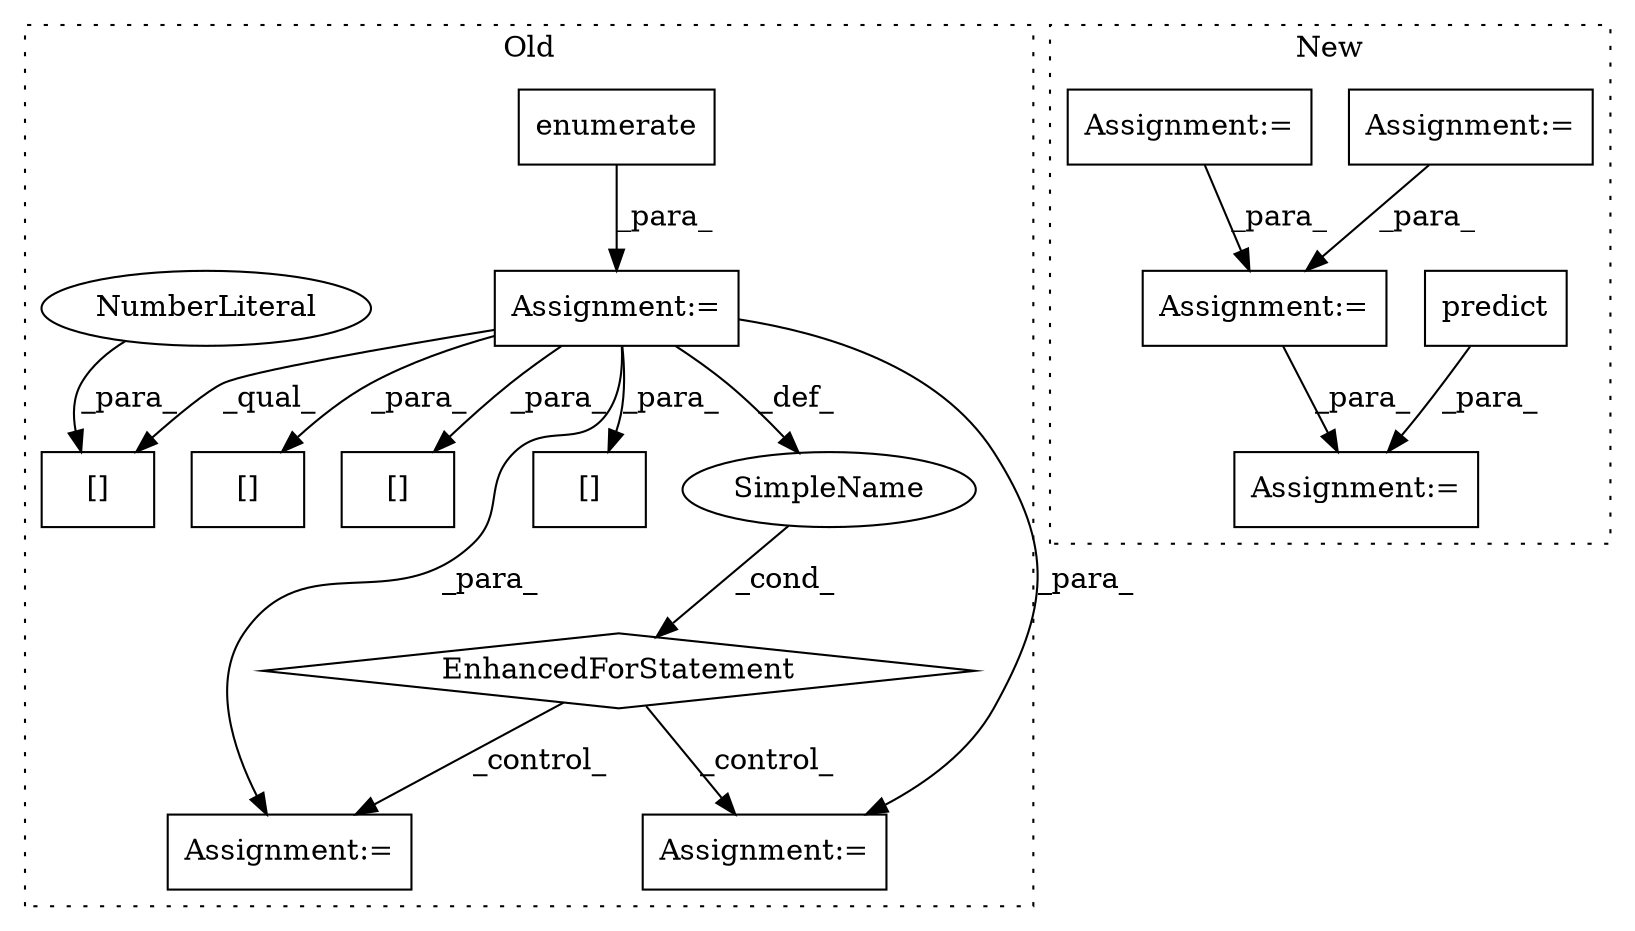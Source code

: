 digraph G {
subgraph cluster0 {
1 [label="enumerate" a="32" s="1488,1506" l="10,1" shape="box"];
3 [label="EnhancedForStatement" a="70" s="1416,1507" l="64,2" shape="diamond"];
4 [label="SimpleName" a="42" s="1484" l="1" shape="ellipse"];
5 [label="Assignment:=" a="7" s="1524" l="1" shape="box"];
6 [label="[]" a="2" s="1607,1618" l="9,1" shape="box"];
7 [label="Assignment:=" a="7" s="1416,1507" l="64,2" shape="box"];
9 [label="[]" a="2" s="1595,1605" l="9,1" shape="box"];
10 [label="NumberLiteral" a="34" s="1604" l="1" shape="ellipse"];
11 [label="[]" a="2" s="1712,1719" l="5,1" shape="box"];
14 [label="Assignment:=" a="7" s="1641" l="1" shape="box"];
15 [label="[]" a="2" s="1696,1707" l="9,1" shape="box"];
label = "Old";
style="dotted";
}
subgraph cluster1 {
2 [label="predict" a="32" s="2481,2493" l="8,1" shape="box"];
8 [label="Assignment:=" a="7" s="2943" l="1" shape="box"];
12 [label="Assignment:=" a="7" s="2208" l="1" shape="box"];
13 [label="Assignment:=" a="7" s="2161" l="1" shape="box"];
16 [label="Assignment:=" a="7" s="2329" l="1" shape="box"];
label = "New";
style="dotted";
}
1 -> 7 [label="_para_"];
2 -> 8 [label="_para_"];
3 -> 14 [label="_control_"];
3 -> 5 [label="_control_"];
4 -> 3 [label="_cond_"];
7 -> 4 [label="_def_"];
7 -> 6 [label="_para_"];
7 -> 9 [label="_qual_"];
7 -> 14 [label="_para_"];
7 -> 15 [label="_para_"];
7 -> 5 [label="_para_"];
7 -> 11 [label="_para_"];
10 -> 9 [label="_para_"];
12 -> 16 [label="_para_"];
13 -> 16 [label="_para_"];
16 -> 8 [label="_para_"];
}